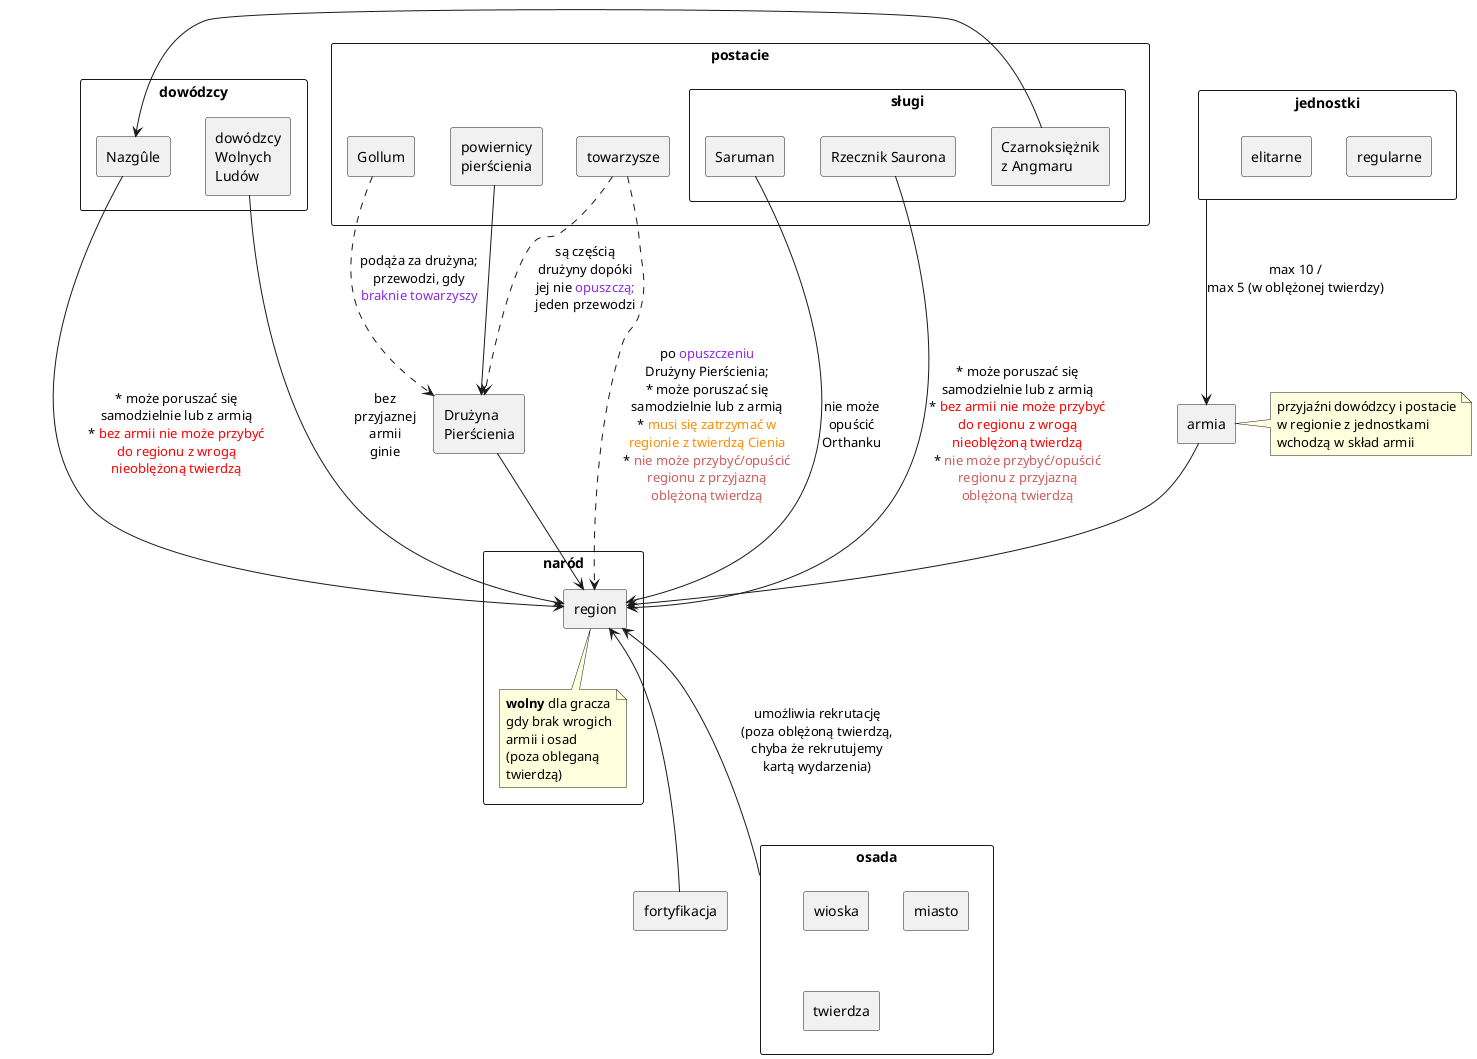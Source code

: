 @startuml
rectangle postacie {
  rectangle towarzysze
  rectangle powiernicy as "powiernicy\npierścienia"
  rectangle Gollum
  rectangle slugi as "sługi" {
    rectangle Saruman
    rectangle rzecznikSaurona as "Rzecznik Saurona"
    rectangle czarnoksieznik as "Czarnoksiężnik\nz Angmaru"
  }
}
rectangle jednostki {
  rectangle regularne
  rectangle elitarne
}
rectangle dowodzcy as "dowódzcy" {
  rectangle Nazgule as "Nazgûle"
  rectangle dowodzcyWolnychLudow as "dowódzcy\nWolnych\nLudów"
}
rectangle druzyna as "Drużyna\nPierścienia"
rectangle armia
note right of armia: przyjaźni dowódzcy i postacie\nw regionie z jednostkami\nwchodzą w skład armii
rectangle narod as "naród" {
  rectangle region
  note bottom of region: **wolny** dla gracza\ngdy brak wrogich\narmii i osad\n(poza obleganą\ntwierdzą)
}

czarnoksieznik -> Nazgule

towarzysze ...> region: po <font color="BlueViolet">opuszczeniu\nDrużyny Pierścienia;\n* może poruszać się\nsamodzielnie lub z armią\n* <font color="DarkOrange">musi się zatrzymać w\n<font color="DarkOrange">regionie z twierdzą Cienia\n* <font color="IndianRed">nie może przybyć/opuścić\n<font color="IndianRed">regionu z przyjazną\n<font color="IndianRed">oblężoną twierdzą
towarzysze ..> druzyna: są częścią\ndrużyny dopóki\njej nie <font color="BlueViolet">opuszczą;\njeden przewodzi
Gollum ..> druzyna: podąża za drużyna;\nprzewodzi, gdy\n<font color="BlueViolet">braknie towarzyszy
powiernicy --> druzyna
rzecznikSaurona ---> region: \n* może poruszać się\nsamodzielnie lub z armią\n* <font color="Red">bez armii nie może przybyć\n<font color="Red">do regionu z wrogą\n<font color="Red">nieoblężoną twierdzą\n* <font color="IndianRed">nie może przybyć/opuścić\n<font color="IndianRed">regionu z przyjazną\n<font color="IndianRed">oblężoną twierdzą
Saruman ---> region: nie może\nopuścić\nOrthanku

Nazgule ---> region: \n* może poruszać się\nsamodzielnie lub z armią\n* <font color="Red">bez armii nie może przybyć\n<font color="Red">do regionu z wrogą\n<font color="Red">nieoblężoną twierdzą
dowodzcyWolnychLudow ---> region: bez\nprzyjaznej\narmii\nginie
jednostki --> armia: "max 10 /\nmax 5 (w oblężonej twierdzy)"

armia --> region
druzyna --> region

rectangle osada {
  rectangle wioska
  rectangle miasto
  rectangle twierdza
}
rectangle fortyfikacja

region <--- osada: umożliwia rekrutację\n(poza oblężoną twierdzą,\nchyba że rekrutujemy\nkartą wydarzenia)
region <--- fortyfikacja

@enduml

